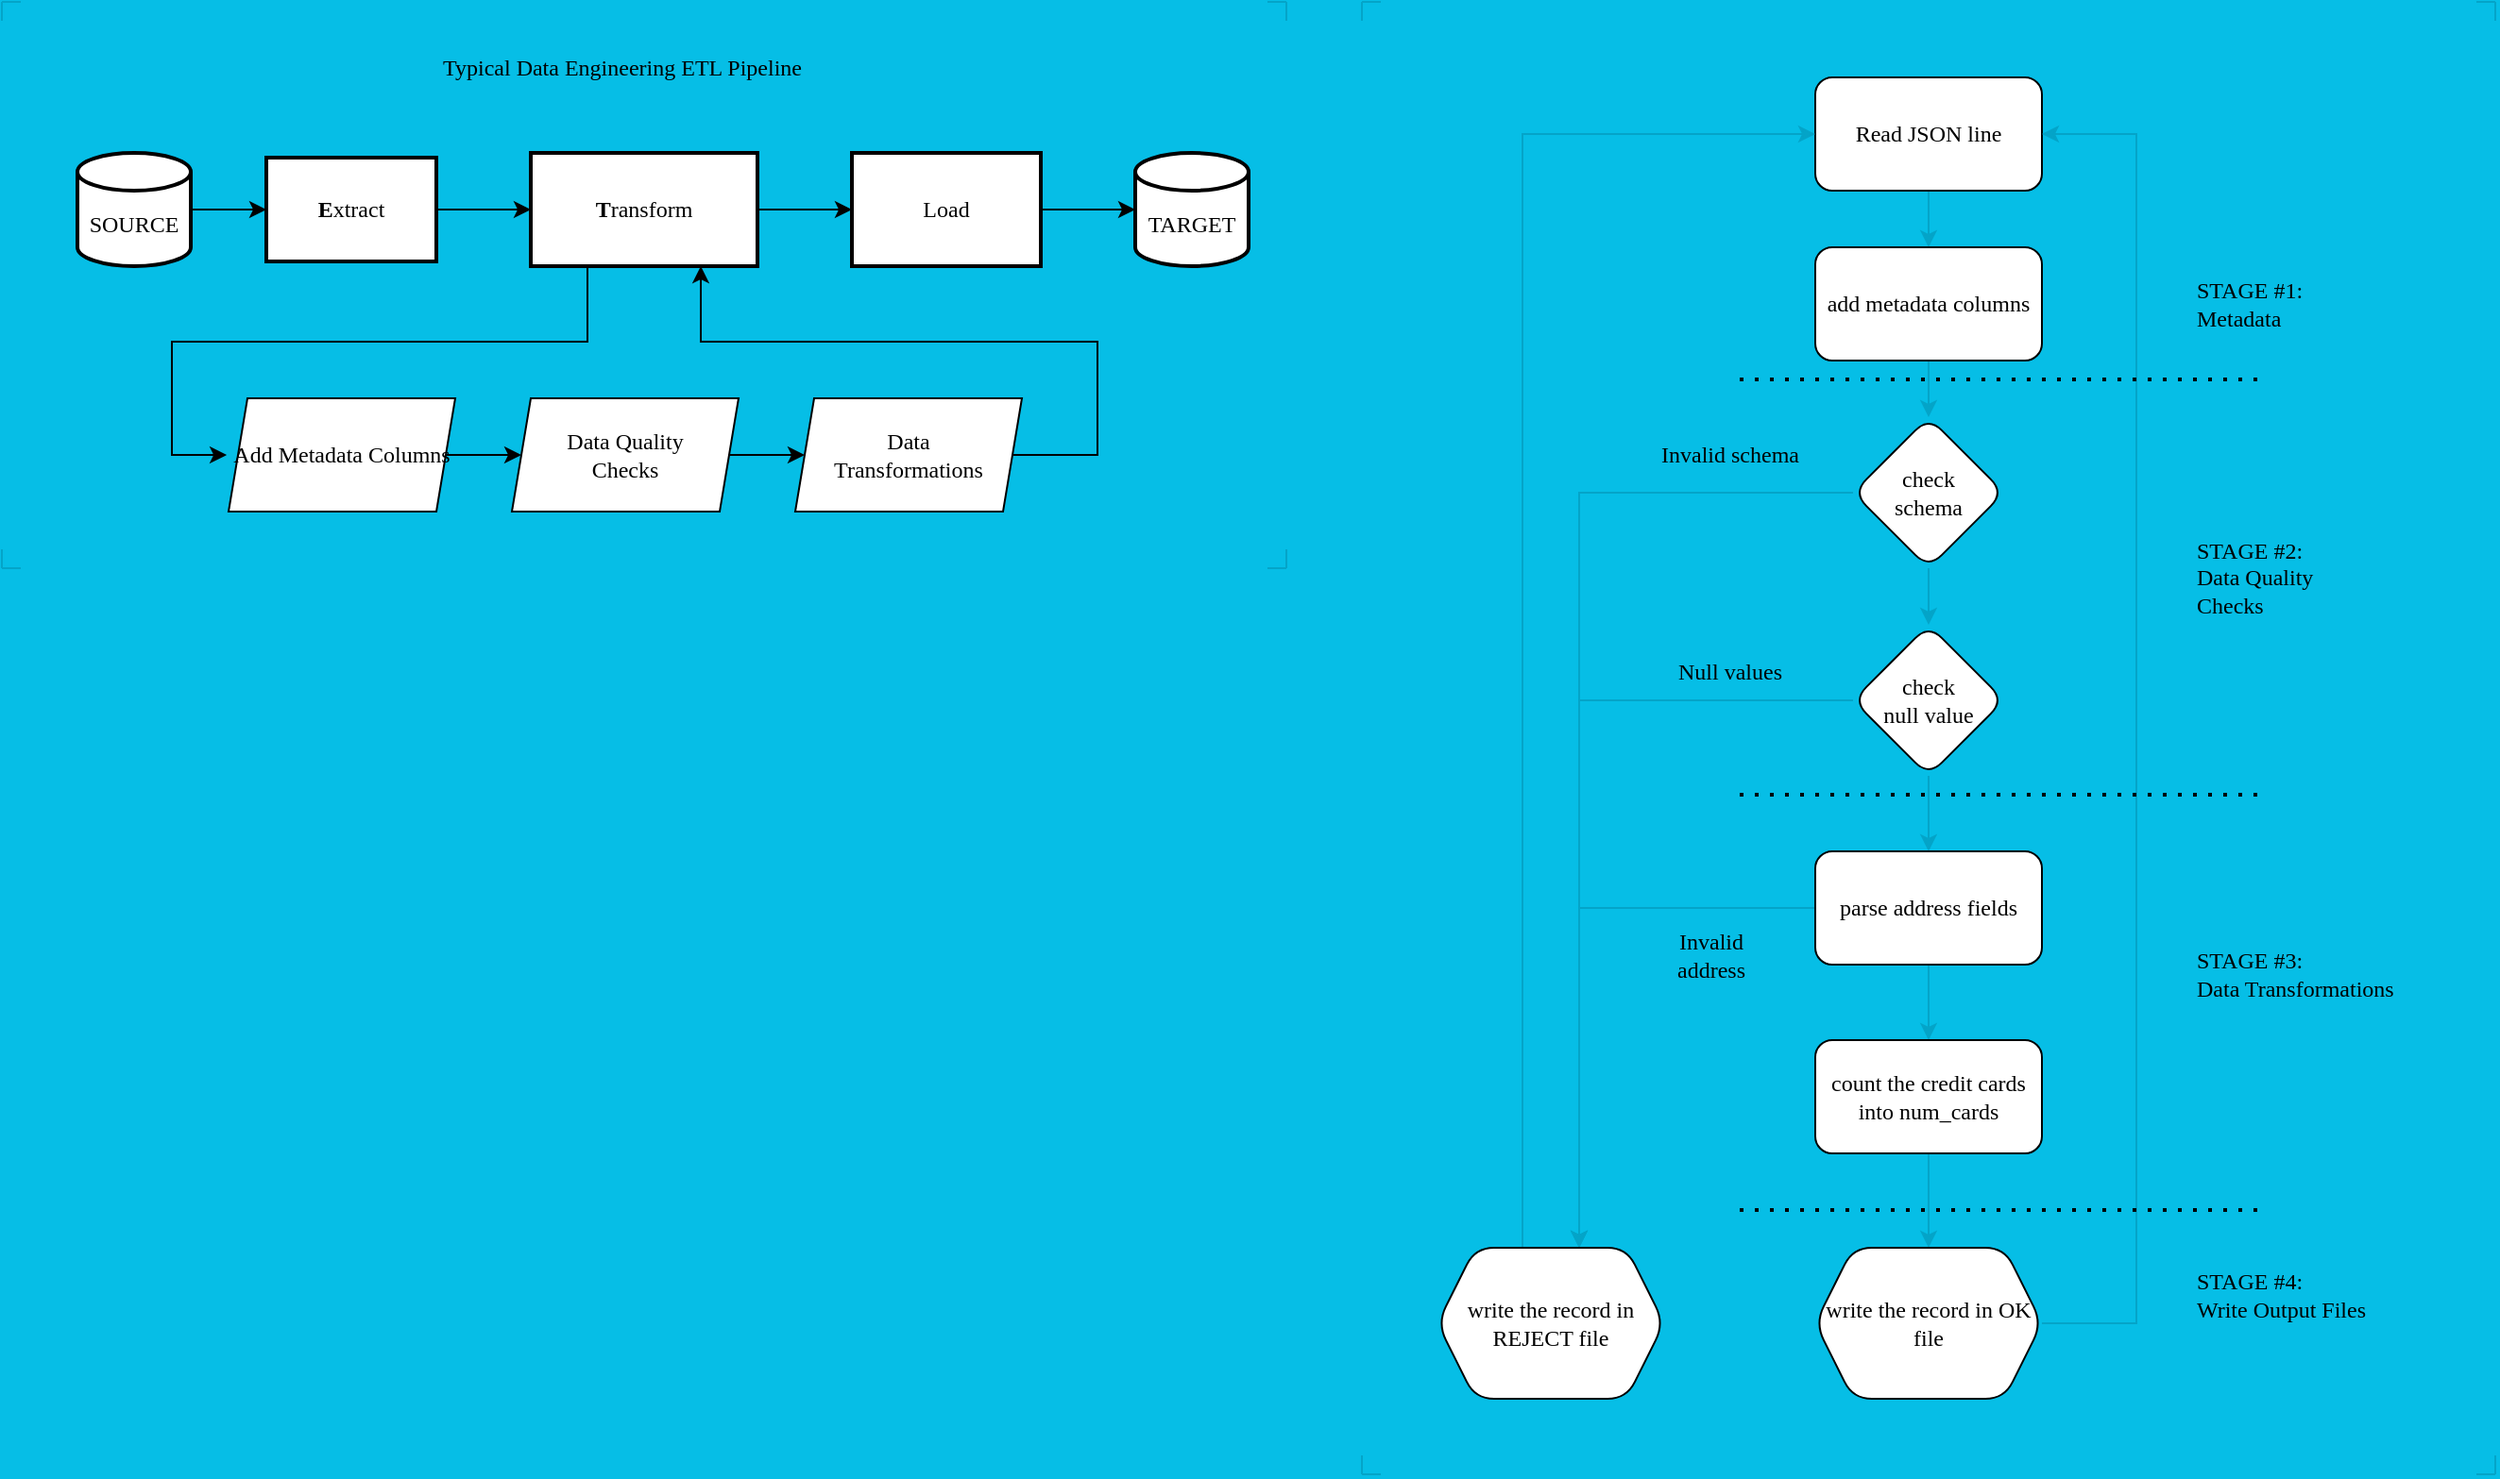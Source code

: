 <mxfile version="17.4.6" type="device"><diagram id="m6mEoVP_vP1y30bTXkwF" name="Page-1"><mxGraphModel dx="2370" dy="1295" grid="1" gridSize="10" guides="1" tooltips="1" connect="1" arrows="1" fold="1" page="1" pageScale="1" pageWidth="1920" pageHeight="1200" background="#06BEE6" math="0" shadow="0"><root><mxCell id="0"/><mxCell id="1" parent="0"/><mxCell id="V5jv3pouZ2Ya44Uw1DZt-4" value="" style="edgeStyle=orthogonalEdgeStyle;rounded=0;orthogonalLoop=1;jettySize=auto;html=1;fontFamily=Ubuntu;fontSource=https%3A%2F%2Ffonts.googleapis.com%2Fcss%3Ffamily%3DUbuntu;" edge="1" parent="1" source="V5jv3pouZ2Ya44Uw1DZt-1" target="V5jv3pouZ2Ya44Uw1DZt-3"><mxGeometry relative="1" as="geometry"/></mxCell><mxCell id="V5jv3pouZ2Ya44Uw1DZt-1" value="&lt;br&gt;SOURCE" style="strokeWidth=2;html=1;shape=mxgraph.flowchart.database;whiteSpace=wrap;fontFamily=Ubuntu;fontSource=https%3A%2F%2Ffonts.googleapis.com%2Fcss%3Ffamily%3DUbuntu;" vertex="1" parent="1"><mxGeometry x="80" y="120" width="60" height="60" as="geometry"/></mxCell><mxCell id="V5jv3pouZ2Ya44Uw1DZt-2" value="Typical Data Engineering ETL Pipeline&amp;nbsp;" style="text;html=1;strokeColor=none;fillColor=none;align=center;verticalAlign=middle;whiteSpace=wrap;rounded=0;fontFamily=Ubuntu;fontSource=https%3A%2F%2Ffonts.googleapis.com%2Fcss%3Ffamily%3DUbuntu;fontColor=#000000;fontStyle=0" vertex="1" parent="1"><mxGeometry x="235" y="60" width="270" height="30" as="geometry"/></mxCell><mxCell id="V5jv3pouZ2Ya44Uw1DZt-6" value="" style="edgeStyle=orthogonalEdgeStyle;rounded=0;orthogonalLoop=1;jettySize=auto;html=1;fontFamily=Ubuntu;fontSource=https%3A%2F%2Ffonts.googleapis.com%2Fcss%3Ffamily%3DUbuntu;" edge="1" parent="1" source="V5jv3pouZ2Ya44Uw1DZt-3" target="V5jv3pouZ2Ya44Uw1DZt-5"><mxGeometry relative="1" as="geometry"/></mxCell><mxCell id="V5jv3pouZ2Ya44Uw1DZt-3" value="&lt;b&gt;E&lt;/b&gt;xtract" style="whiteSpace=wrap;html=1;fontFamily=Ubuntu;strokeWidth=2;fontSource=https%3A%2F%2Ffonts.googleapis.com%2Fcss%3Ffamily%3DUbuntu;" vertex="1" parent="1"><mxGeometry x="180" y="122.5" width="90" height="55" as="geometry"/></mxCell><mxCell id="V5jv3pouZ2Ya44Uw1DZt-8" value="" style="edgeStyle=orthogonalEdgeStyle;rounded=0;orthogonalLoop=1;jettySize=auto;html=1;fontFamily=Ubuntu;fontSource=https%3A%2F%2Ffonts.googleapis.com%2Fcss%3Ffamily%3DUbuntu;" edge="1" parent="1" source="V5jv3pouZ2Ya44Uw1DZt-5" target="V5jv3pouZ2Ya44Uw1DZt-7"><mxGeometry relative="1" as="geometry"/></mxCell><mxCell id="V5jv3pouZ2Ya44Uw1DZt-15" style="edgeStyle=orthogonalEdgeStyle;rounded=0;orthogonalLoop=1;jettySize=auto;html=1;exitX=0.25;exitY=1;exitDx=0;exitDy=0;entryX=-0.008;entryY=0.5;entryDx=0;entryDy=0;entryPerimeter=0;fontFamily=Ubuntu;fontSource=https%3A%2F%2Ffonts.googleapis.com%2Fcss%3Ffamily%3DUbuntu;" edge="1" parent="1" source="V5jv3pouZ2Ya44Uw1DZt-5" target="V5jv3pouZ2Ya44Uw1DZt-12"><mxGeometry relative="1" as="geometry"><Array as="points"><mxPoint x="350" y="220"/><mxPoint x="130" y="220"/><mxPoint x="130" y="280"/></Array></mxGeometry></mxCell><mxCell id="V5jv3pouZ2Ya44Uw1DZt-5" value="&lt;b&gt;T&lt;/b&gt;ransform" style="whiteSpace=wrap;html=1;fontFamily=Ubuntu;strokeWidth=2;fontSource=https%3A%2F%2Ffonts.googleapis.com%2Fcss%3Ffamily%3DUbuntu;" vertex="1" parent="1"><mxGeometry x="320" y="120" width="120" height="60" as="geometry"/></mxCell><mxCell id="V5jv3pouZ2Ya44Uw1DZt-10" style="edgeStyle=orthogonalEdgeStyle;rounded=0;orthogonalLoop=1;jettySize=auto;html=1;exitX=1;exitY=0.5;exitDx=0;exitDy=0;entryX=0;entryY=0.5;entryDx=0;entryDy=0;entryPerimeter=0;fontFamily=Ubuntu;fontSource=https%3A%2F%2Ffonts.googleapis.com%2Fcss%3Ffamily%3DUbuntu;" edge="1" parent="1" source="V5jv3pouZ2Ya44Uw1DZt-7" target="V5jv3pouZ2Ya44Uw1DZt-9"><mxGeometry relative="1" as="geometry"/></mxCell><mxCell id="V5jv3pouZ2Ya44Uw1DZt-7" value="Load" style="whiteSpace=wrap;html=1;fontFamily=Ubuntu;strokeWidth=2;fontSource=https%3A%2F%2Ffonts.googleapis.com%2Fcss%3Ffamily%3DUbuntu;" vertex="1" parent="1"><mxGeometry x="490" y="120" width="100" height="60" as="geometry"/></mxCell><mxCell id="V5jv3pouZ2Ya44Uw1DZt-9" value="&lt;br&gt;TARGET" style="strokeWidth=2;html=1;shape=mxgraph.flowchart.database;whiteSpace=wrap;fontFamily=Ubuntu;fontSource=https%3A%2F%2Ffonts.googleapis.com%2Fcss%3Ffamily%3DUbuntu;" vertex="1" parent="1"><mxGeometry x="640" y="120" width="60" height="60" as="geometry"/></mxCell><mxCell id="V5jv3pouZ2Ya44Uw1DZt-16" style="edgeStyle=orthogonalEdgeStyle;rounded=0;orthogonalLoop=1;jettySize=auto;html=1;exitX=1;exitY=0.5;exitDx=0;exitDy=0;entryX=0;entryY=0.5;entryDx=0;entryDy=0;fontFamily=Ubuntu;fontSource=https%3A%2F%2Ffonts.googleapis.com%2Fcss%3Ffamily%3DUbuntu;" edge="1" parent="1" source="V5jv3pouZ2Ya44Uw1DZt-12" target="V5jv3pouZ2Ya44Uw1DZt-13"><mxGeometry relative="1" as="geometry"/></mxCell><mxCell id="V5jv3pouZ2Ya44Uw1DZt-12" value="Add Metadata Columns" style="shape=parallelogram;perimeter=parallelogramPerimeter;whiteSpace=wrap;html=1;fixedSize=1;fontFamily=Ubuntu;fontSource=https%3A%2F%2Ffonts.googleapis.com%2Fcss%3Ffamily%3DUbuntu;size=10;" vertex="1" parent="1"><mxGeometry x="160" y="250" width="120" height="60" as="geometry"/></mxCell><mxCell id="V5jv3pouZ2Ya44Uw1DZt-17" style="edgeStyle=orthogonalEdgeStyle;rounded=0;orthogonalLoop=1;jettySize=auto;html=1;exitX=1;exitY=0.5;exitDx=0;exitDy=0;entryX=0;entryY=0.5;entryDx=0;entryDy=0;fontFamily=Ubuntu;fontSource=https%3A%2F%2Ffonts.googleapis.com%2Fcss%3Ffamily%3DUbuntu;" edge="1" parent="1" source="V5jv3pouZ2Ya44Uw1DZt-13" target="V5jv3pouZ2Ya44Uw1DZt-14"><mxGeometry relative="1" as="geometry"/></mxCell><mxCell id="V5jv3pouZ2Ya44Uw1DZt-13" value="Data Quality &lt;br&gt;Checks" style="shape=parallelogram;perimeter=parallelogramPerimeter;whiteSpace=wrap;html=1;fixedSize=1;fontFamily=Ubuntu;fontSource=https%3A%2F%2Ffonts.googleapis.com%2Fcss%3Ffamily%3DUbuntu;size=10;" vertex="1" parent="1"><mxGeometry x="310" y="250" width="120" height="60" as="geometry"/></mxCell><mxCell id="V5jv3pouZ2Ya44Uw1DZt-18" style="edgeStyle=orthogonalEdgeStyle;rounded=0;orthogonalLoop=1;jettySize=auto;html=1;exitX=1;exitY=0.5;exitDx=0;exitDy=0;entryX=0.75;entryY=1;entryDx=0;entryDy=0;fontFamily=Ubuntu;fontSource=https%3A%2F%2Ffonts.googleapis.com%2Fcss%3Ffamily%3DUbuntu;" edge="1" parent="1" source="V5jv3pouZ2Ya44Uw1DZt-14" target="V5jv3pouZ2Ya44Uw1DZt-5"><mxGeometry relative="1" as="geometry"><Array as="points"><mxPoint x="620" y="280"/><mxPoint x="620" y="220"/><mxPoint x="410" y="220"/></Array></mxGeometry></mxCell><mxCell id="V5jv3pouZ2Ya44Uw1DZt-14" value="Data&lt;br&gt;Transformations" style="shape=parallelogram;perimeter=parallelogramPerimeter;whiteSpace=wrap;html=1;fixedSize=1;fontFamily=Ubuntu;fontSource=https%3A%2F%2Ffonts.googleapis.com%2Fcss%3Ffamily%3DUbuntu;size=10;" vertex="1" parent="1"><mxGeometry x="460" y="250" width="120" height="60" as="geometry"/></mxCell><mxCell id="V5jv3pouZ2Ya44Uw1DZt-27" value="" style="group;direction=south;rotation=90;" vertex="1" connectable="0" parent="1"><mxGeometry x="710" y="40" width="10" height="10" as="geometry"/></mxCell><mxCell id="V5jv3pouZ2Ya44Uw1DZt-25" value="" style="endArrow=none;html=1;rounded=0;fontFamily=Ubuntu;fontSource=https%3A%2F%2Ffonts.googleapis.com%2Fcss%3Ffamily%3DUbuntu;fontColor=#000000;strokeColor=#04A4C8;" edge="1" parent="V5jv3pouZ2Ya44Uw1DZt-27"><mxGeometry width="50" height="50" relative="1" as="geometry"><mxPoint x="10" as="sourcePoint"/><mxPoint as="targetPoint"/></mxGeometry></mxCell><mxCell id="V5jv3pouZ2Ya44Uw1DZt-26" value="" style="endArrow=none;html=1;rounded=0;fontFamily=Ubuntu;fontSource=https%3A%2F%2Ffonts.googleapis.com%2Fcss%3Ffamily%3DUbuntu;fontColor=#000000;strokeColor=#04A4C8;" edge="1" parent="V5jv3pouZ2Ya44Uw1DZt-27"><mxGeometry width="50" height="50" relative="1" as="geometry"><mxPoint x="10" as="sourcePoint"/><mxPoint x="10" y="10" as="targetPoint"/></mxGeometry></mxCell><mxCell id="V5jv3pouZ2Ya44Uw1DZt-33" value="" style="group" vertex="1" connectable="0" parent="1"><mxGeometry x="40" y="330" width="10" height="10" as="geometry"/></mxCell><mxCell id="V5jv3pouZ2Ya44Uw1DZt-31" value="" style="endArrow=none;html=1;rounded=0;fontFamily=Ubuntu;fontSource=https%3A%2F%2Ffonts.googleapis.com%2Fcss%3Ffamily%3DUbuntu;fontColor=#000000;strokeColor=#04A4C8;" edge="1" parent="V5jv3pouZ2Ya44Uw1DZt-33"><mxGeometry width="50" height="50" relative="1" as="geometry"><mxPoint y="10" as="sourcePoint"/><mxPoint as="targetPoint"/></mxGeometry></mxCell><mxCell id="V5jv3pouZ2Ya44Uw1DZt-32" value="" style="endArrow=none;html=1;rounded=0;fontFamily=Ubuntu;fontSource=https%3A%2F%2Ffonts.googleapis.com%2Fcss%3Ffamily%3DUbuntu;fontColor=#000000;strokeColor=#04A4C8;" edge="1" parent="V5jv3pouZ2Ya44Uw1DZt-33"><mxGeometry width="50" height="50" relative="1" as="geometry"><mxPoint y="10" as="sourcePoint"/><mxPoint x="10" y="10" as="targetPoint"/></mxGeometry></mxCell><mxCell id="V5jv3pouZ2Ya44Uw1DZt-36" value="" style="group" vertex="1" connectable="0" parent="1"><mxGeometry x="40" y="40" width="10" height="10" as="geometry"/></mxCell><mxCell id="V5jv3pouZ2Ya44Uw1DZt-34" value="" style="endArrow=none;html=1;rounded=0;fontFamily=Ubuntu;fontSource=https%3A%2F%2Ffonts.googleapis.com%2Fcss%3Ffamily%3DUbuntu;fontColor=#000000;strokeColor=#04A4C8;" edge="1" parent="V5jv3pouZ2Ya44Uw1DZt-36"><mxGeometry width="50" height="50" relative="1" as="geometry"><mxPoint y="10" as="sourcePoint"/><mxPoint as="targetPoint"/></mxGeometry></mxCell><mxCell id="V5jv3pouZ2Ya44Uw1DZt-35" value="" style="endArrow=none;html=1;rounded=0;fontFamily=Ubuntu;fontSource=https%3A%2F%2Ffonts.googleapis.com%2Fcss%3Ffamily%3DUbuntu;fontColor=#000000;strokeColor=#04A4C8;" edge="1" parent="V5jv3pouZ2Ya44Uw1DZt-36"><mxGeometry width="50" height="50" relative="1" as="geometry"><mxPoint as="sourcePoint"/><mxPoint x="10" as="targetPoint"/></mxGeometry></mxCell><mxCell id="V5jv3pouZ2Ya44Uw1DZt-39" value="" style="group" vertex="1" connectable="0" parent="1"><mxGeometry x="710" y="330" width="10" height="10" as="geometry"/></mxCell><mxCell id="V5jv3pouZ2Ya44Uw1DZt-37" value="" style="endArrow=none;html=1;rounded=0;fontFamily=Ubuntu;fontSource=https%3A%2F%2Ffonts.googleapis.com%2Fcss%3Ffamily%3DUbuntu;fontColor=#000000;strokeColor=#04A4C8;" edge="1" parent="V5jv3pouZ2Ya44Uw1DZt-39"><mxGeometry width="50" height="50" relative="1" as="geometry"><mxPoint x="10" y="10" as="sourcePoint"/><mxPoint x="10" as="targetPoint"/></mxGeometry></mxCell><mxCell id="V5jv3pouZ2Ya44Uw1DZt-38" value="" style="endArrow=none;html=1;rounded=0;fontFamily=Ubuntu;fontSource=https%3A%2F%2Ffonts.googleapis.com%2Fcss%3Ffamily%3DUbuntu;fontColor=#000000;strokeColor=#04A4C8;" edge="1" parent="V5jv3pouZ2Ya44Uw1DZt-39"><mxGeometry width="50" height="50" relative="1" as="geometry"><mxPoint y="10" as="sourcePoint"/><mxPoint x="10" y="10" as="targetPoint"/></mxGeometry></mxCell><mxCell id="V5jv3pouZ2Ya44Uw1DZt-42" value="" style="edgeStyle=orthogonalEdgeStyle;rounded=0;orthogonalLoop=1;jettySize=auto;html=1;fontFamily=Ubuntu;fontSource=https%3A%2F%2Ffonts.googleapis.com%2Fcss%3Ffamily%3DUbuntu;fontColor=#000000;strokeColor=#04A4C8;" edge="1" parent="1" source="V5jv3pouZ2Ya44Uw1DZt-40" target="V5jv3pouZ2Ya44Uw1DZt-41"><mxGeometry relative="1" as="geometry"/></mxCell><mxCell id="V5jv3pouZ2Ya44Uw1DZt-40" value="Read JSON line" style="rounded=1;whiteSpace=wrap;html=1;fontFamily=Ubuntu;fontSource=https%3A%2F%2Ffonts.googleapis.com%2Fcss%3Ffamily%3DUbuntu;fontColor=#000000;" vertex="1" parent="1"><mxGeometry x="1000" y="80" width="120" height="60" as="geometry"/></mxCell><mxCell id="V5jv3pouZ2Ya44Uw1DZt-47" value="" style="edgeStyle=orthogonalEdgeStyle;rounded=0;orthogonalLoop=1;jettySize=auto;html=1;fontFamily=Ubuntu;fontSource=https%3A%2F%2Ffonts.googleapis.com%2Fcss%3Ffamily%3DUbuntu;fontColor=#000000;strokeColor=#04A4C8;" edge="1" parent="1" source="V5jv3pouZ2Ya44Uw1DZt-41" target="V5jv3pouZ2Ya44Uw1DZt-46"><mxGeometry relative="1" as="geometry"/></mxCell><mxCell id="V5jv3pouZ2Ya44Uw1DZt-41" value="add metadata columns" style="whiteSpace=wrap;html=1;fontFamily=Ubuntu;fontColor=#000000;rounded=1;fontSource=https%3A%2F%2Ffonts.googleapis.com%2Fcss%3Ffamily%3DUbuntu;" vertex="1" parent="1"><mxGeometry x="1000" y="170" width="120" height="60" as="geometry"/></mxCell><mxCell id="V5jv3pouZ2Ya44Uw1DZt-49" value="" style="edgeStyle=orthogonalEdgeStyle;rounded=0;orthogonalLoop=1;jettySize=auto;html=1;fontFamily=Ubuntu;fontSource=https%3A%2F%2Ffonts.googleapis.com%2Fcss%3Ffamily%3DUbuntu;fontColor=#000000;strokeColor=#04A4C8;" edge="1" parent="1" source="V5jv3pouZ2Ya44Uw1DZt-46" target="V5jv3pouZ2Ya44Uw1DZt-48"><mxGeometry relative="1" as="geometry"/></mxCell><mxCell id="V5jv3pouZ2Ya44Uw1DZt-58" style="edgeStyle=orthogonalEdgeStyle;rounded=0;orthogonalLoop=1;jettySize=auto;html=1;exitX=0;exitY=0.5;exitDx=0;exitDy=0;entryX=0.625;entryY=0;entryDx=0;entryDy=0;fontFamily=Ubuntu;fontSource=https%3A%2F%2Ffonts.googleapis.com%2Fcss%3Ffamily%3DUbuntu;fontColor=#000000;strokeColor=#04A4C8;" edge="1" parent="1" source="V5jv3pouZ2Ya44Uw1DZt-46" target="V5jv3pouZ2Ya44Uw1DZt-56"><mxGeometry relative="1" as="geometry"/></mxCell><mxCell id="V5jv3pouZ2Ya44Uw1DZt-46" value="check &lt;br&gt;schema" style="rhombus;whiteSpace=wrap;html=1;fontFamily=Ubuntu;fontColor=#000000;rounded=1;fontSource=https%3A%2F%2Ffonts.googleapis.com%2Fcss%3Ffamily%3DUbuntu;" vertex="1" parent="1"><mxGeometry x="1020" y="260" width="80" height="80" as="geometry"/></mxCell><mxCell id="V5jv3pouZ2Ya44Uw1DZt-51" value="" style="edgeStyle=orthogonalEdgeStyle;rounded=0;orthogonalLoop=1;jettySize=auto;html=1;fontFamily=Ubuntu;fontSource=https%3A%2F%2Ffonts.googleapis.com%2Fcss%3Ffamily%3DUbuntu;fontColor=#000000;strokeColor=#04A4C8;" edge="1" parent="1" source="V5jv3pouZ2Ya44Uw1DZt-48" target="V5jv3pouZ2Ya44Uw1DZt-50"><mxGeometry relative="1" as="geometry"/></mxCell><mxCell id="V5jv3pouZ2Ya44Uw1DZt-59" style="edgeStyle=orthogonalEdgeStyle;rounded=0;orthogonalLoop=1;jettySize=auto;html=1;exitX=0;exitY=0.5;exitDx=0;exitDy=0;entryX=0.625;entryY=0;entryDx=0;entryDy=0;fontFamily=Ubuntu;fontSource=https%3A%2F%2Ffonts.googleapis.com%2Fcss%3Ffamily%3DUbuntu;fontColor=#000000;strokeColor=#04A4C8;" edge="1" parent="1" source="V5jv3pouZ2Ya44Uw1DZt-48" target="V5jv3pouZ2Ya44Uw1DZt-56"><mxGeometry relative="1" as="geometry"/></mxCell><mxCell id="V5jv3pouZ2Ya44Uw1DZt-48" value="check &lt;br&gt;null value" style="rhombus;whiteSpace=wrap;html=1;fontFamily=Ubuntu;fontColor=#000000;rounded=1;fontSource=https%3A%2F%2Ffonts.googleapis.com%2Fcss%3Ffamily%3DUbuntu;" vertex="1" parent="1"><mxGeometry x="1020" y="370" width="80" height="80" as="geometry"/></mxCell><mxCell id="V5jv3pouZ2Ya44Uw1DZt-53" value="" style="edgeStyle=orthogonalEdgeStyle;rounded=0;orthogonalLoop=1;jettySize=auto;html=1;fontFamily=Ubuntu;fontSource=https%3A%2F%2Ffonts.googleapis.com%2Fcss%3Ffamily%3DUbuntu;fontColor=#000000;strokeColor=#04A4C8;" edge="1" parent="1" source="V5jv3pouZ2Ya44Uw1DZt-50" target="V5jv3pouZ2Ya44Uw1DZt-52"><mxGeometry relative="1" as="geometry"/></mxCell><mxCell id="V5jv3pouZ2Ya44Uw1DZt-67" style="edgeStyle=orthogonalEdgeStyle;rounded=0;orthogonalLoop=1;jettySize=auto;html=1;exitX=0;exitY=0.5;exitDx=0;exitDy=0;entryX=0.625;entryY=0;entryDx=0;entryDy=0;fontFamily=Ubuntu;fontSource=https%3A%2F%2Ffonts.googleapis.com%2Fcss%3Ffamily%3DUbuntu;fontColor=#000000;strokeColor=#04A4C8;" edge="1" parent="1" source="V5jv3pouZ2Ya44Uw1DZt-50" target="V5jv3pouZ2Ya44Uw1DZt-56"><mxGeometry relative="1" as="geometry"/></mxCell><mxCell id="V5jv3pouZ2Ya44Uw1DZt-50" value="parse address fields" style="whiteSpace=wrap;html=1;fontFamily=Ubuntu;fontColor=#000000;rounded=1;fontSource=https%3A%2F%2Ffonts.googleapis.com%2Fcss%3Ffamily%3DUbuntu;" vertex="1" parent="1"><mxGeometry x="1000" y="490" width="120" height="60" as="geometry"/></mxCell><mxCell id="V5jv3pouZ2Ya44Uw1DZt-55" value="" style="edgeStyle=orthogonalEdgeStyle;rounded=0;orthogonalLoop=1;jettySize=auto;html=1;fontFamily=Ubuntu;fontSource=https%3A%2F%2Ffonts.googleapis.com%2Fcss%3Ffamily%3DUbuntu;fontColor=#000000;strokeColor=#04A4C8;" edge="1" parent="1" source="V5jv3pouZ2Ya44Uw1DZt-52" target="V5jv3pouZ2Ya44Uw1DZt-54"><mxGeometry relative="1" as="geometry"/></mxCell><mxCell id="V5jv3pouZ2Ya44Uw1DZt-52" value="count the credit cards into num_cards" style="whiteSpace=wrap;html=1;fontFamily=Ubuntu;fontColor=#000000;rounded=1;fontSource=https%3A%2F%2Ffonts.googleapis.com%2Fcss%3Ffamily%3DUbuntu;" vertex="1" parent="1"><mxGeometry x="1000" y="590" width="120" height="60" as="geometry"/></mxCell><mxCell id="V5jv3pouZ2Ya44Uw1DZt-68" style="edgeStyle=orthogonalEdgeStyle;rounded=0;orthogonalLoop=1;jettySize=auto;html=1;exitX=1;exitY=0.5;exitDx=0;exitDy=0;entryX=1;entryY=0.5;entryDx=0;entryDy=0;fontFamily=Ubuntu;fontSource=https%3A%2F%2Ffonts.googleapis.com%2Fcss%3Ffamily%3DUbuntu;fontColor=#000000;strokeColor=#04A4C8;" edge="1" parent="1" source="V5jv3pouZ2Ya44Uw1DZt-54" target="V5jv3pouZ2Ya44Uw1DZt-40"><mxGeometry relative="1" as="geometry"><Array as="points"><mxPoint x="1170" y="740"/><mxPoint x="1170" y="110"/></Array></mxGeometry></mxCell><mxCell id="V5jv3pouZ2Ya44Uw1DZt-54" value="write the record in OK file" style="shape=hexagon;perimeter=hexagonPerimeter2;whiteSpace=wrap;html=1;fixedSize=1;fontFamily=Ubuntu;fontColor=#000000;rounded=1;fontSource=https%3A%2F%2Ffonts.googleapis.com%2Fcss%3Ffamily%3DUbuntu;" vertex="1" parent="1"><mxGeometry x="1000" y="700" width="120" height="80" as="geometry"/></mxCell><mxCell id="V5jv3pouZ2Ya44Uw1DZt-62" style="edgeStyle=orthogonalEdgeStyle;rounded=0;orthogonalLoop=1;jettySize=auto;html=1;exitX=0.375;exitY=0;exitDx=0;exitDy=0;entryX=0;entryY=0.5;entryDx=0;entryDy=0;fontFamily=Ubuntu;fontSource=https%3A%2F%2Ffonts.googleapis.com%2Fcss%3Ffamily%3DUbuntu;fontColor=#000000;strokeColor=#04A4C8;" edge="1" parent="1" source="V5jv3pouZ2Ya44Uw1DZt-56" target="V5jv3pouZ2Ya44Uw1DZt-40"><mxGeometry relative="1" as="geometry"/></mxCell><mxCell id="V5jv3pouZ2Ya44Uw1DZt-56" value="write the record in REJECT file" style="shape=hexagon;perimeter=hexagonPerimeter2;whiteSpace=wrap;html=1;fixedSize=1;fontFamily=Ubuntu;fontColor=#000000;rounded=1;fontSource=https%3A%2F%2Ffonts.googleapis.com%2Fcss%3Ffamily%3DUbuntu;" vertex="1" parent="1"><mxGeometry x="800" y="700" width="120" height="80" as="geometry"/></mxCell><mxCell id="V5jv3pouZ2Ya44Uw1DZt-63" value="Invalid schema" style="text;html=1;strokeColor=none;fillColor=none;align=center;verticalAlign=middle;whiteSpace=wrap;rounded=0;fontFamily=Ubuntu;fontSource=https%3A%2F%2Ffonts.googleapis.com%2Fcss%3Ffamily%3DUbuntu;fontColor=#000000;" vertex="1" parent="1"><mxGeometry x="890" y="265" width="130" height="30" as="geometry"/></mxCell><mxCell id="V5jv3pouZ2Ya44Uw1DZt-65" value="Null values" style="text;html=1;strokeColor=none;fillColor=none;align=center;verticalAlign=middle;whiteSpace=wrap;rounded=0;fontFamily=Ubuntu;fontSource=https%3A%2F%2Ffonts.googleapis.com%2Fcss%3Ffamily%3DUbuntu;fontColor=#000000;" vertex="1" parent="1"><mxGeometry x="890" y="380" width="130" height="30" as="geometry"/></mxCell><mxCell id="V5jv3pouZ2Ya44Uw1DZt-66" value="Invalid&lt;br&gt;address" style="text;html=1;strokeColor=none;fillColor=none;align=center;verticalAlign=middle;whiteSpace=wrap;rounded=0;fontFamily=Ubuntu;fontSource=https%3A%2F%2Ffonts.googleapis.com%2Fcss%3Ffamily%3DUbuntu;fontColor=#000000;" vertex="1" parent="1"><mxGeometry x="880" y="530" width="130" height="30" as="geometry"/></mxCell><mxCell id="V5jv3pouZ2Ya44Uw1DZt-69" value="" style="endArrow=none;dashed=1;html=1;dashPattern=1 3;strokeWidth=2;rounded=0;fontFamily=Ubuntu;fontSource=https%3A%2F%2Ffonts.googleapis.com%2Fcss%3Ffamily%3DUbuntu;fontColor=#000000;" edge="1" parent="1"><mxGeometry width="50" height="50" relative="1" as="geometry"><mxPoint x="960" y="240" as="sourcePoint"/><mxPoint x="1240" y="240" as="targetPoint"/></mxGeometry></mxCell><mxCell id="V5jv3pouZ2Ya44Uw1DZt-70" value="" style="endArrow=none;dashed=1;html=1;dashPattern=1 3;strokeWidth=2;rounded=0;fontFamily=Ubuntu;fontSource=https%3A%2F%2Ffonts.googleapis.com%2Fcss%3Ffamily%3DUbuntu;fontColor=#000000;" edge="1" parent="1"><mxGeometry width="50" height="50" relative="1" as="geometry"><mxPoint x="960" y="460" as="sourcePoint"/><mxPoint x="1240" y="460" as="targetPoint"/></mxGeometry></mxCell><mxCell id="V5jv3pouZ2Ya44Uw1DZt-71" value="STAGE #2: &lt;br&gt;Data Quality Checks" style="text;html=1;strokeColor=none;fillColor=none;align=left;verticalAlign=middle;whiteSpace=wrap;rounded=0;fontFamily=Ubuntu;fontSource=https%3A%2F%2Ffonts.googleapis.com%2Fcss%3Ffamily%3DUbuntu;fontColor=#000000;" vertex="1" parent="1"><mxGeometry x="1200" y="330" width="100" height="30" as="geometry"/></mxCell><mxCell id="V5jv3pouZ2Ya44Uw1DZt-72" value="STAGE #1: &lt;br&gt;Metadata" style="text;html=1;strokeColor=none;fillColor=none;align=left;verticalAlign=middle;whiteSpace=wrap;rounded=0;fontFamily=Ubuntu;fontSource=https%3A%2F%2Ffonts.googleapis.com%2Fcss%3Ffamily%3DUbuntu;fontColor=#000000;" vertex="1" parent="1"><mxGeometry x="1200" y="185" width="100" height="30" as="geometry"/></mxCell><mxCell id="V5jv3pouZ2Ya44Uw1DZt-73" value="" style="endArrow=none;dashed=1;html=1;dashPattern=1 3;strokeWidth=2;rounded=0;fontFamily=Ubuntu;fontSource=https%3A%2F%2Ffonts.googleapis.com%2Fcss%3Ffamily%3DUbuntu;fontColor=#000000;" edge="1" parent="1"><mxGeometry width="50" height="50" relative="1" as="geometry"><mxPoint x="960" y="680" as="sourcePoint"/><mxPoint x="1240" y="680" as="targetPoint"/></mxGeometry></mxCell><mxCell id="V5jv3pouZ2Ya44Uw1DZt-74" value="STAGE #3: &lt;br&gt;Data Transformations" style="text;html=1;strokeColor=none;fillColor=none;align=left;verticalAlign=middle;whiteSpace=wrap;rounded=0;fontFamily=Ubuntu;fontSource=https%3A%2F%2Ffonts.googleapis.com%2Fcss%3Ffamily%3DUbuntu;fontColor=#000000;" vertex="1" parent="1"><mxGeometry x="1200" y="540" width="130" height="30" as="geometry"/></mxCell><mxCell id="V5jv3pouZ2Ya44Uw1DZt-75" value="STAGE #4: &lt;br&gt;Write Output Files" style="text;html=1;strokeColor=none;fillColor=none;align=left;verticalAlign=middle;whiteSpace=wrap;rounded=0;fontFamily=Ubuntu;fontSource=https%3A%2F%2Ffonts.googleapis.com%2Fcss%3Ffamily%3DUbuntu;fontColor=#000000;" vertex="1" parent="1"><mxGeometry x="1200" y="710" width="130" height="30" as="geometry"/></mxCell><mxCell id="V5jv3pouZ2Ya44Uw1DZt-76" value="" style="group" vertex="1" connectable="0" parent="1"><mxGeometry x="1350" y="810" width="10" height="10" as="geometry"/></mxCell><mxCell id="V5jv3pouZ2Ya44Uw1DZt-77" value="" style="endArrow=none;html=1;rounded=0;fontFamily=Ubuntu;fontSource=https%3A%2F%2Ffonts.googleapis.com%2Fcss%3Ffamily%3DUbuntu;fontColor=#000000;strokeColor=#04A4C8;" edge="1" parent="V5jv3pouZ2Ya44Uw1DZt-76"><mxGeometry width="50" height="50" relative="1" as="geometry"><mxPoint x="10" y="10" as="sourcePoint"/><mxPoint x="10" as="targetPoint"/></mxGeometry></mxCell><mxCell id="V5jv3pouZ2Ya44Uw1DZt-78" value="" style="endArrow=none;html=1;rounded=0;fontFamily=Ubuntu;fontSource=https%3A%2F%2Ffonts.googleapis.com%2Fcss%3Ffamily%3DUbuntu;fontColor=#000000;strokeColor=#04A4C8;" edge="1" parent="V5jv3pouZ2Ya44Uw1DZt-76"><mxGeometry width="50" height="50" relative="1" as="geometry"><mxPoint y="10" as="sourcePoint"/><mxPoint x="10" y="10" as="targetPoint"/></mxGeometry></mxCell><mxCell id="V5jv3pouZ2Ya44Uw1DZt-79" value="" style="group" vertex="1" connectable="0" parent="1"><mxGeometry x="760" y="810" width="10" height="10" as="geometry"/></mxCell><mxCell id="V5jv3pouZ2Ya44Uw1DZt-80" value="" style="endArrow=none;html=1;rounded=0;fontFamily=Ubuntu;fontSource=https%3A%2F%2Ffonts.googleapis.com%2Fcss%3Ffamily%3DUbuntu;fontColor=#000000;strokeColor=#04A4C8;" edge="1" parent="V5jv3pouZ2Ya44Uw1DZt-79"><mxGeometry width="50" height="50" relative="1" as="geometry"><mxPoint y="10" as="sourcePoint"/><mxPoint as="targetPoint"/></mxGeometry></mxCell><mxCell id="V5jv3pouZ2Ya44Uw1DZt-81" value="" style="endArrow=none;html=1;rounded=0;fontFamily=Ubuntu;fontSource=https%3A%2F%2Ffonts.googleapis.com%2Fcss%3Ffamily%3DUbuntu;fontColor=#000000;strokeColor=#04A4C8;" edge="1" parent="V5jv3pouZ2Ya44Uw1DZt-79"><mxGeometry width="50" height="50" relative="1" as="geometry"><mxPoint y="10" as="sourcePoint"/><mxPoint x="10" y="10" as="targetPoint"/></mxGeometry></mxCell><mxCell id="V5jv3pouZ2Ya44Uw1DZt-82" value="" style="group" vertex="1" connectable="0" parent="1"><mxGeometry x="760" y="40" width="10" height="10" as="geometry"/></mxCell><mxCell id="V5jv3pouZ2Ya44Uw1DZt-83" value="" style="endArrow=none;html=1;rounded=0;fontFamily=Ubuntu;fontSource=https%3A%2F%2Ffonts.googleapis.com%2Fcss%3Ffamily%3DUbuntu;fontColor=#000000;strokeColor=#04A4C8;" edge="1" parent="V5jv3pouZ2Ya44Uw1DZt-82"><mxGeometry width="50" height="50" relative="1" as="geometry"><mxPoint y="10" as="sourcePoint"/><mxPoint as="targetPoint"/></mxGeometry></mxCell><mxCell id="V5jv3pouZ2Ya44Uw1DZt-84" value="" style="endArrow=none;html=1;rounded=0;fontFamily=Ubuntu;fontSource=https%3A%2F%2Ffonts.googleapis.com%2Fcss%3Ffamily%3DUbuntu;fontColor=#000000;strokeColor=#04A4C8;" edge="1" parent="V5jv3pouZ2Ya44Uw1DZt-82"><mxGeometry width="50" height="50" relative="1" as="geometry"><mxPoint as="sourcePoint"/><mxPoint x="10" as="targetPoint"/></mxGeometry></mxCell><mxCell id="V5jv3pouZ2Ya44Uw1DZt-85" value="" style="group;direction=south;rotation=90;" vertex="1" connectable="0" parent="1"><mxGeometry x="1350" y="40" width="10" height="10" as="geometry"/></mxCell><mxCell id="V5jv3pouZ2Ya44Uw1DZt-86" value="" style="endArrow=none;html=1;rounded=0;fontFamily=Ubuntu;fontSource=https%3A%2F%2Ffonts.googleapis.com%2Fcss%3Ffamily%3DUbuntu;fontColor=#000000;strokeColor=#04A4C8;" edge="1" parent="V5jv3pouZ2Ya44Uw1DZt-85"><mxGeometry width="50" height="50" relative="1" as="geometry"><mxPoint x="10" as="sourcePoint"/><mxPoint as="targetPoint"/></mxGeometry></mxCell><mxCell id="V5jv3pouZ2Ya44Uw1DZt-87" value="" style="endArrow=none;html=1;rounded=0;fontFamily=Ubuntu;fontSource=https%3A%2F%2Ffonts.googleapis.com%2Fcss%3Ffamily%3DUbuntu;fontColor=#000000;strokeColor=#04A4C8;" edge="1" parent="V5jv3pouZ2Ya44Uw1DZt-85"><mxGeometry width="50" height="50" relative="1" as="geometry"><mxPoint x="10" as="sourcePoint"/><mxPoint x="10" y="10" as="targetPoint"/></mxGeometry></mxCell></root></mxGraphModel></diagram></mxfile>